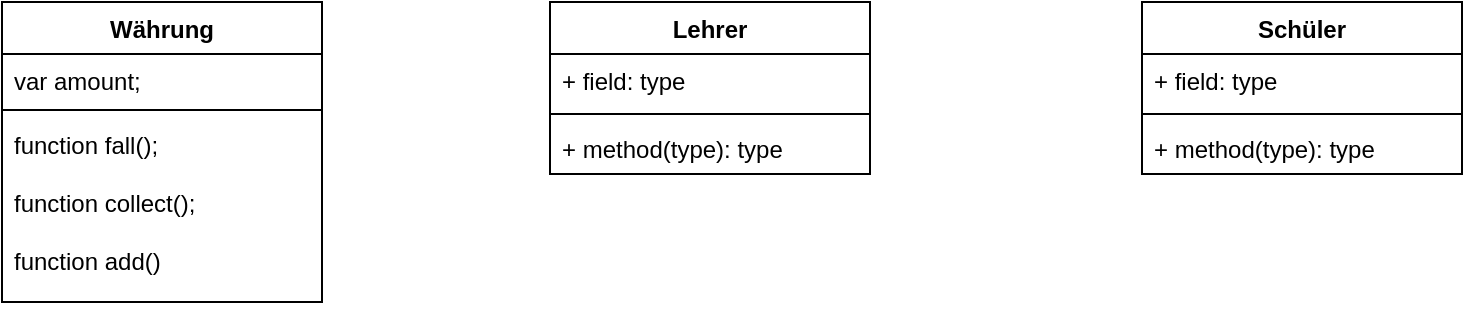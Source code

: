 <mxfile version="26.0.6">
  <diagram name="Seite-1" id="JBy-KMJWvut_AOeGSA24">
    <mxGraphModel dx="1009" dy="573" grid="1" gridSize="10" guides="1" tooltips="1" connect="1" arrows="1" fold="1" page="1" pageScale="1" pageWidth="827" pageHeight="1169" math="0" shadow="0">
      <root>
        <mxCell id="0" />
        <mxCell id="1" parent="0" />
        <mxCell id="t5fqivOh4t54LSy3hJsM-18" value="Schüler" style="swimlane;fontStyle=1;align=center;verticalAlign=top;childLayout=stackLayout;horizontal=1;startSize=26;horizontalStack=0;resizeParent=1;resizeParentMax=0;resizeLast=0;collapsible=1;marginBottom=0;whiteSpace=wrap;html=1;" vertex="1" parent="1">
          <mxGeometry x="630" y="20" width="160" height="86" as="geometry" />
        </mxCell>
        <mxCell id="t5fqivOh4t54LSy3hJsM-19" value="+ field: type" style="text;strokeColor=none;fillColor=none;align=left;verticalAlign=top;spacingLeft=4;spacingRight=4;overflow=hidden;rotatable=0;points=[[0,0.5],[1,0.5]];portConstraint=eastwest;whiteSpace=wrap;html=1;" vertex="1" parent="t5fqivOh4t54LSy3hJsM-18">
          <mxGeometry y="26" width="160" height="26" as="geometry" />
        </mxCell>
        <mxCell id="t5fqivOh4t54LSy3hJsM-20" value="" style="line;strokeWidth=1;fillColor=none;align=left;verticalAlign=middle;spacingTop=-1;spacingLeft=3;spacingRight=3;rotatable=0;labelPosition=right;points=[];portConstraint=eastwest;strokeColor=inherit;" vertex="1" parent="t5fqivOh4t54LSy3hJsM-18">
          <mxGeometry y="52" width="160" height="8" as="geometry" />
        </mxCell>
        <mxCell id="t5fqivOh4t54LSy3hJsM-21" value="+ method(type): type" style="text;strokeColor=none;fillColor=none;align=left;verticalAlign=top;spacingLeft=4;spacingRight=4;overflow=hidden;rotatable=0;points=[[0,0.5],[1,0.5]];portConstraint=eastwest;whiteSpace=wrap;html=1;" vertex="1" parent="t5fqivOh4t54LSy3hJsM-18">
          <mxGeometry y="60" width="160" height="26" as="geometry" />
        </mxCell>
        <mxCell id="t5fqivOh4t54LSy3hJsM-22" value="Lehrer" style="swimlane;fontStyle=1;align=center;verticalAlign=top;childLayout=stackLayout;horizontal=1;startSize=26;horizontalStack=0;resizeParent=1;resizeParentMax=0;resizeLast=0;collapsible=1;marginBottom=0;whiteSpace=wrap;html=1;" vertex="1" parent="1">
          <mxGeometry x="334" y="20" width="160" height="86" as="geometry" />
        </mxCell>
        <mxCell id="t5fqivOh4t54LSy3hJsM-23" value="+ field: type" style="text;strokeColor=none;fillColor=none;align=left;verticalAlign=top;spacingLeft=4;spacingRight=4;overflow=hidden;rotatable=0;points=[[0,0.5],[1,0.5]];portConstraint=eastwest;whiteSpace=wrap;html=1;" vertex="1" parent="t5fqivOh4t54LSy3hJsM-22">
          <mxGeometry y="26" width="160" height="26" as="geometry" />
        </mxCell>
        <mxCell id="t5fqivOh4t54LSy3hJsM-24" value="" style="line;strokeWidth=1;fillColor=none;align=left;verticalAlign=middle;spacingTop=-1;spacingLeft=3;spacingRight=3;rotatable=0;labelPosition=right;points=[];portConstraint=eastwest;strokeColor=inherit;" vertex="1" parent="t5fqivOh4t54LSy3hJsM-22">
          <mxGeometry y="52" width="160" height="8" as="geometry" />
        </mxCell>
        <mxCell id="t5fqivOh4t54LSy3hJsM-25" value="+ method(type): type" style="text;strokeColor=none;fillColor=none;align=left;verticalAlign=top;spacingLeft=4;spacingRight=4;overflow=hidden;rotatable=0;points=[[0,0.5],[1,0.5]];portConstraint=eastwest;whiteSpace=wrap;html=1;" vertex="1" parent="t5fqivOh4t54LSy3hJsM-22">
          <mxGeometry y="60" width="160" height="26" as="geometry" />
        </mxCell>
        <mxCell id="t5fqivOh4t54LSy3hJsM-26" value="Währung" style="swimlane;fontStyle=1;align=center;verticalAlign=top;childLayout=stackLayout;horizontal=1;startSize=26;horizontalStack=0;resizeParent=1;resizeParentMax=0;resizeLast=0;collapsible=1;marginBottom=0;whiteSpace=wrap;html=1;" vertex="1" parent="1">
          <mxGeometry x="60" y="20" width="160" height="150" as="geometry" />
        </mxCell>
        <mxCell id="t5fqivOh4t54LSy3hJsM-27" value="var amount;" style="text;strokeColor=none;fillColor=none;align=left;verticalAlign=top;spacingLeft=4;spacingRight=4;overflow=hidden;rotatable=0;points=[[0,0.5],[1,0.5]];portConstraint=eastwest;whiteSpace=wrap;html=1;" vertex="1" parent="t5fqivOh4t54LSy3hJsM-26">
          <mxGeometry y="26" width="160" height="24" as="geometry" />
        </mxCell>
        <mxCell id="t5fqivOh4t54LSy3hJsM-28" value="" style="line;strokeWidth=1;fillColor=none;align=left;verticalAlign=middle;spacingTop=-1;spacingLeft=3;spacingRight=3;rotatable=0;labelPosition=right;points=[];portConstraint=eastwest;strokeColor=inherit;" vertex="1" parent="t5fqivOh4t54LSy3hJsM-26">
          <mxGeometry y="50" width="160" height="8" as="geometry" />
        </mxCell>
        <mxCell id="t5fqivOh4t54LSy3hJsM-29" value="function fall();&lt;div&gt;&lt;br&gt;&lt;/div&gt;&lt;div&gt;function collect();&lt;/div&gt;&lt;div&gt;&lt;br&gt;&lt;/div&gt;&lt;div&gt;function add()&lt;/div&gt;" style="text;strokeColor=none;fillColor=none;align=left;verticalAlign=top;spacingLeft=4;spacingRight=4;overflow=hidden;rotatable=0;points=[[0,0.5],[1,0.5]];portConstraint=eastwest;whiteSpace=wrap;html=1;" vertex="1" parent="t5fqivOh4t54LSy3hJsM-26">
          <mxGeometry y="58" width="160" height="92" as="geometry" />
        </mxCell>
      </root>
    </mxGraphModel>
  </diagram>
</mxfile>
